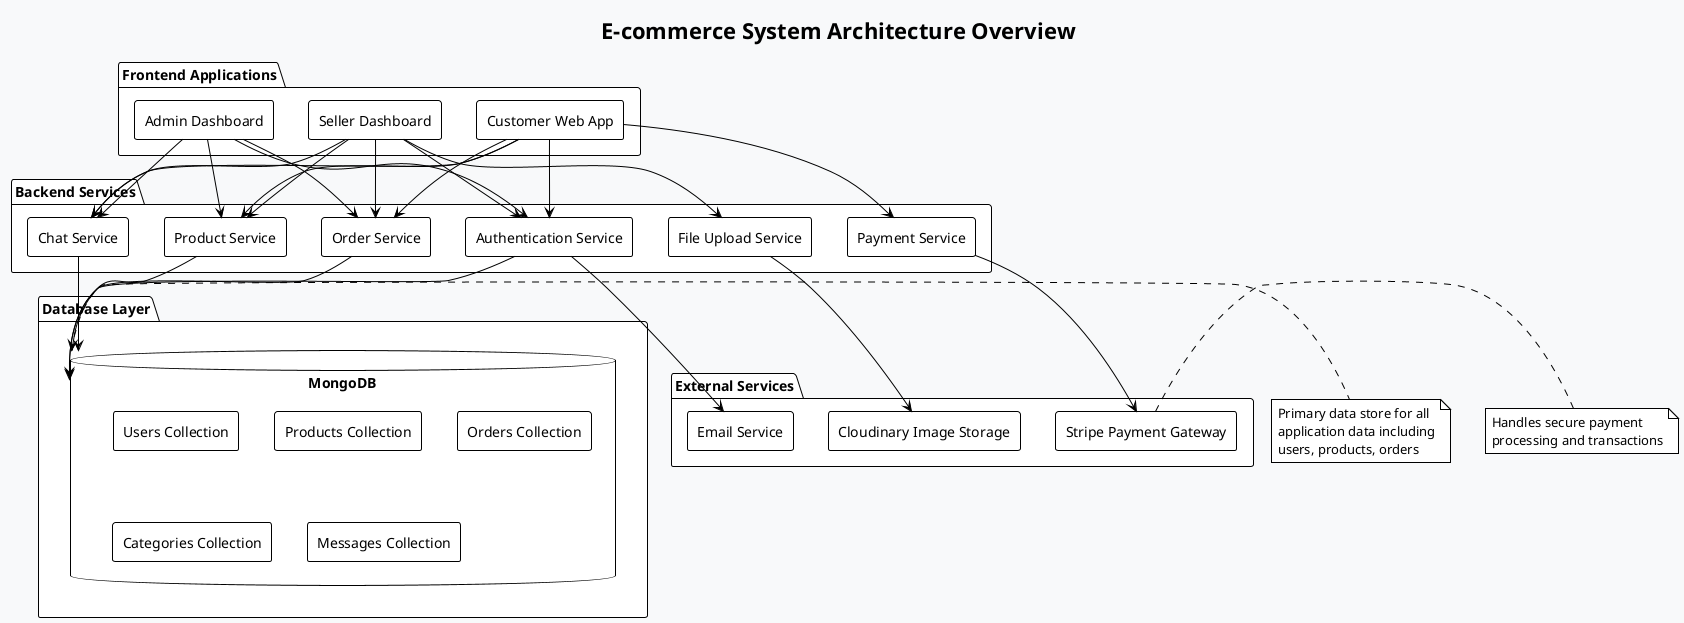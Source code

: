 @startuml Ecommerce System Overview
!theme plain
skinparam backgroundColor #f8f9fa
skinparam componentStyle rectangle

title E-commerce System Architecture Overview

package "Frontend Applications" {
    [Customer Web App] as CustomerApp
    [Admin Dashboard] as AdminDash
    [Seller Dashboard] as SellerDash
}

package "Backend Services" {
    [Authentication Service] as AuthService
    [Product Service] as ProductService
    [Order Service] as OrderService
    [Payment Service] as PaymentService
    [Chat Service] as ChatService
    [File Upload Service] as FileService
}

package "Database Layer" {
    database "MongoDB" as MongoDB {
        [Users Collection]
        [Products Collection]
        [Orders Collection]
        [Categories Collection]
        [Messages Collection]
    }
}

package "External Services" {
    [Stripe Payment Gateway] as Stripe
    [Cloudinary Image Storage] as Cloudinary
    [Email Service] as EmailService
}

' Frontend to Backend connections
CustomerApp --> AuthService
CustomerApp --> ProductService
CustomerApp --> OrderService
CustomerApp --> PaymentService
CustomerApp --> ChatService

AdminDash --> AuthService
AdminDash --> ProductService
AdminDash --> OrderService
AdminDash --> ChatService

SellerDash --> AuthService
SellerDash --> ProductService
SellerDash --> OrderService
SellerDash --> ChatService
SellerDash --> FileService

' Backend to Database connections
AuthService --> MongoDB
ProductService --> MongoDB
OrderService --> MongoDB
ChatService --> MongoDB

' Backend to External Services
PaymentService --> Stripe
FileService --> Cloudinary
AuthService --> EmailService

note right of MongoDB
  Primary data store for all
  application data including
  users, products, orders
end note

note right of Stripe
  Handles secure payment
  processing and transactions
end note

@enduml

